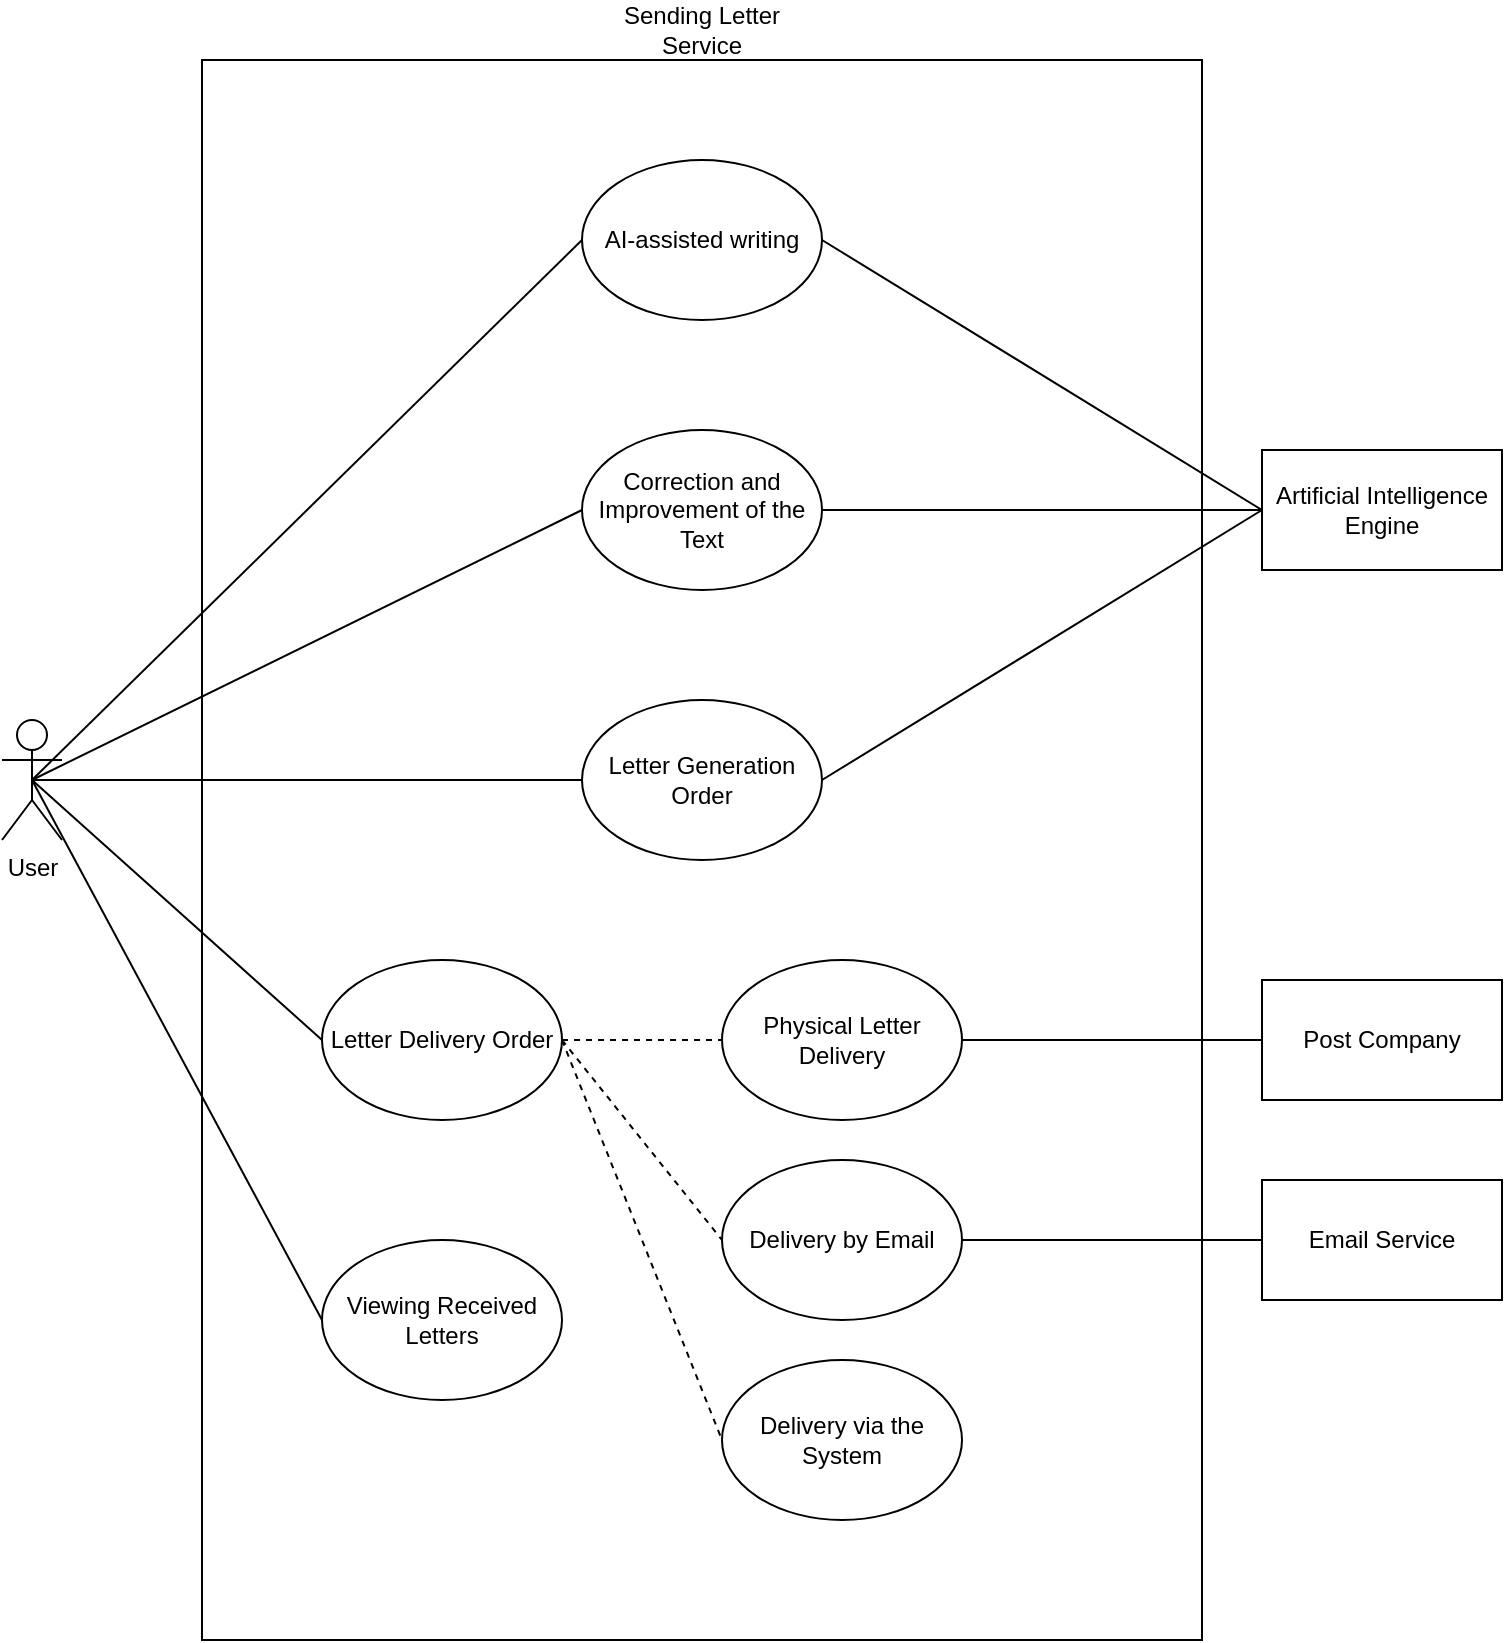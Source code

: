 <mxfile version="20.7.4" type="github">
  <diagram id="Gh4KYQRpGS0ShrS6wAJs" name="Page-1">
    <mxGraphModel dx="1434" dy="757" grid="1" gridSize="10" guides="1" tooltips="1" connect="1" arrows="1" fold="1" page="1" pageScale="1" pageWidth="850" pageHeight="1100" math="0" shadow="0">
      <root>
        <mxCell id="0" />
        <mxCell id="1" parent="0" />
        <mxCell id="Uh_hPH-2-CJDBmY7lY9N-1" value="" style="rounded=0;whiteSpace=wrap;html=1;" parent="1" vertex="1">
          <mxGeometry x="150" y="60" width="500" height="790" as="geometry" />
        </mxCell>
        <mxCell id="Uh_hPH-2-CJDBmY7lY9N-2" value="Sending Letter Service" style="text;html=1;strokeColor=none;fillColor=none;align=center;verticalAlign=middle;whiteSpace=wrap;rounded=0;" parent="1" vertex="1">
          <mxGeometry x="350" y="30" width="100" height="30" as="geometry" />
        </mxCell>
        <mxCell id="OAqEaUXjY_Pyxq6nJyNz-2" style="rounded=0;orthogonalLoop=1;jettySize=auto;html=1;entryX=0;entryY=0.5;entryDx=0;entryDy=0;endArrow=none;endFill=0;exitX=0.5;exitY=0.5;exitDx=0;exitDy=0;exitPerimeter=0;" edge="1" parent="1" source="Uh_hPH-2-CJDBmY7lY9N-3" target="OAqEaUXjY_Pyxq6nJyNz-1">
          <mxGeometry relative="1" as="geometry" />
        </mxCell>
        <mxCell id="OAqEaUXjY_Pyxq6nJyNz-7" style="edgeStyle=none;rounded=0;orthogonalLoop=1;jettySize=auto;html=1;exitX=0.5;exitY=0.5;exitDx=0;exitDy=0;exitPerimeter=0;entryX=0;entryY=0.5;entryDx=0;entryDy=0;endArrow=none;endFill=0;" edge="1" parent="1" source="Uh_hPH-2-CJDBmY7lY9N-3" target="OAqEaUXjY_Pyxq6nJyNz-6">
          <mxGeometry relative="1" as="geometry" />
        </mxCell>
        <mxCell id="Uh_hPH-2-CJDBmY7lY9N-3" value="User" style="shape=umlActor;verticalLabelPosition=bottom;verticalAlign=top;html=1;outlineConnect=0;" parent="1" vertex="1">
          <mxGeometry x="50" y="390" width="30" height="60" as="geometry" />
        </mxCell>
        <mxCell id="Uh_hPH-2-CJDBmY7lY9N-4" value="Artificial Intelligence Engine" style="rounded=0;whiteSpace=wrap;html=1;" parent="1" vertex="1">
          <mxGeometry x="680" y="255" width="120" height="60" as="geometry" />
        </mxCell>
        <mxCell id="Uh_hPH-2-CJDBmY7lY9N-5" value="Letter Generation Order" style="ellipse;whiteSpace=wrap;html=1;" parent="1" vertex="1">
          <mxGeometry x="340" y="380" width="120" height="80" as="geometry" />
        </mxCell>
        <mxCell id="Uh_hPH-2-CJDBmY7lY9N-6" value="AI-assisted writing" style="ellipse;whiteSpace=wrap;html=1;" parent="1" vertex="1">
          <mxGeometry x="340" y="110" width="120" height="80" as="geometry" />
        </mxCell>
        <mxCell id="Uh_hPH-2-CJDBmY7lY9N-7" value="Correction and Improvement of the Text" style="ellipse;whiteSpace=wrap;html=1;" parent="1" vertex="1">
          <mxGeometry x="340" y="245" width="120" height="80" as="geometry" />
        </mxCell>
        <mxCell id="Uh_hPH-2-CJDBmY7lY9N-8" value="" style="endArrow=none;html=1;rounded=0;exitX=0.5;exitY=0.5;exitDx=0;exitDy=0;exitPerimeter=0;entryX=0;entryY=0.5;entryDx=0;entryDy=0;" parent="1" source="Uh_hPH-2-CJDBmY7lY9N-3" target="Uh_hPH-2-CJDBmY7lY9N-6" edge="1">
          <mxGeometry width="50" height="50" relative="1" as="geometry">
            <mxPoint x="440" y="250" as="sourcePoint" />
            <mxPoint x="490" y="200" as="targetPoint" />
          </mxGeometry>
        </mxCell>
        <mxCell id="Uh_hPH-2-CJDBmY7lY9N-9" value="" style="endArrow=none;html=1;rounded=0;entryX=0;entryY=0.5;entryDx=0;entryDy=0;exitX=0.5;exitY=0.5;exitDx=0;exitDy=0;exitPerimeter=0;" parent="1" source="Uh_hPH-2-CJDBmY7lY9N-3" target="Uh_hPH-2-CJDBmY7lY9N-7" edge="1">
          <mxGeometry width="50" height="50" relative="1" as="geometry">
            <mxPoint x="440" y="250" as="sourcePoint" />
            <mxPoint x="490" y="200" as="targetPoint" />
          </mxGeometry>
        </mxCell>
        <mxCell id="Uh_hPH-2-CJDBmY7lY9N-10" value="" style="endArrow=none;html=1;rounded=0;entryX=0;entryY=0.5;entryDx=0;entryDy=0;exitX=0.5;exitY=0.5;exitDx=0;exitDy=0;exitPerimeter=0;" parent="1" source="Uh_hPH-2-CJDBmY7lY9N-3" target="Uh_hPH-2-CJDBmY7lY9N-5" edge="1">
          <mxGeometry width="50" height="50" relative="1" as="geometry">
            <mxPoint x="440" y="250" as="sourcePoint" />
            <mxPoint x="490" y="200" as="targetPoint" />
          </mxGeometry>
        </mxCell>
        <mxCell id="Uh_hPH-2-CJDBmY7lY9N-12" value="" style="endArrow=none;html=1;rounded=0;entryX=0;entryY=0.5;entryDx=0;entryDy=0;exitX=1;exitY=0.5;exitDx=0;exitDy=0;" parent="1" source="Uh_hPH-2-CJDBmY7lY9N-6" target="Uh_hPH-2-CJDBmY7lY9N-4" edge="1">
          <mxGeometry width="50" height="50" relative="1" as="geometry">
            <mxPoint x="457.96" y="158" as="sourcePoint" />
            <mxPoint x="690" y="275" as="targetPoint" />
          </mxGeometry>
        </mxCell>
        <mxCell id="Uh_hPH-2-CJDBmY7lY9N-13" value="" style="endArrow=none;html=1;rounded=0;entryX=0;entryY=0.5;entryDx=0;entryDy=0;exitX=1;exitY=0.5;exitDx=0;exitDy=0;" parent="1" source="Uh_hPH-2-CJDBmY7lY9N-7" target="Uh_hPH-2-CJDBmY7lY9N-4" edge="1">
          <mxGeometry width="50" height="50" relative="1" as="geometry">
            <mxPoint x="467.96" y="168" as="sourcePoint" />
            <mxPoint x="700" y="285" as="targetPoint" />
          </mxGeometry>
        </mxCell>
        <mxCell id="Uh_hPH-2-CJDBmY7lY9N-14" value="" style="endArrow=none;html=1;rounded=0;exitX=1;exitY=0.5;exitDx=0;exitDy=0;entryX=0;entryY=0.5;entryDx=0;entryDy=0;" parent="1" source="Uh_hPH-2-CJDBmY7lY9N-5" target="Uh_hPH-2-CJDBmY7lY9N-4" edge="1">
          <mxGeometry width="50" height="50" relative="1" as="geometry">
            <mxPoint x="440" y="250" as="sourcePoint" />
            <mxPoint x="490" y="210" as="targetPoint" />
          </mxGeometry>
        </mxCell>
        <mxCell id="OAqEaUXjY_Pyxq6nJyNz-8" style="edgeStyle=none;rounded=0;orthogonalLoop=1;jettySize=auto;html=1;endArrow=none;endFill=0;dashed=1;" edge="1" parent="1" source="OAqEaUXjY_Pyxq6nJyNz-1" target="OAqEaUXjY_Pyxq6nJyNz-3">
          <mxGeometry relative="1" as="geometry" />
        </mxCell>
        <mxCell id="OAqEaUXjY_Pyxq6nJyNz-9" style="edgeStyle=none;rounded=0;orthogonalLoop=1;jettySize=auto;html=1;entryX=0;entryY=0.5;entryDx=0;entryDy=0;dashed=1;endArrow=none;endFill=0;exitX=1;exitY=0.5;exitDx=0;exitDy=0;" edge="1" parent="1" source="OAqEaUXjY_Pyxq6nJyNz-1" target="OAqEaUXjY_Pyxq6nJyNz-4">
          <mxGeometry relative="1" as="geometry" />
        </mxCell>
        <mxCell id="OAqEaUXjY_Pyxq6nJyNz-10" style="edgeStyle=none;rounded=0;orthogonalLoop=1;jettySize=auto;html=1;entryX=0;entryY=0.5;entryDx=0;entryDy=0;dashed=1;endArrow=none;endFill=0;exitX=1;exitY=0.5;exitDx=0;exitDy=0;" edge="1" parent="1" source="OAqEaUXjY_Pyxq6nJyNz-1" target="OAqEaUXjY_Pyxq6nJyNz-5">
          <mxGeometry relative="1" as="geometry" />
        </mxCell>
        <mxCell id="OAqEaUXjY_Pyxq6nJyNz-1" value="Letter Delivery Order" style="ellipse;whiteSpace=wrap;html=1;" vertex="1" parent="1">
          <mxGeometry x="210" y="510" width="120" height="80" as="geometry" />
        </mxCell>
        <mxCell id="OAqEaUXjY_Pyxq6nJyNz-3" value="Physical Letter Delivery" style="ellipse;whiteSpace=wrap;html=1;" vertex="1" parent="1">
          <mxGeometry x="410" y="510" width="120" height="80" as="geometry" />
        </mxCell>
        <mxCell id="OAqEaUXjY_Pyxq6nJyNz-4" value="Delivery by Email" style="ellipse;whiteSpace=wrap;html=1;" vertex="1" parent="1">
          <mxGeometry x="410" y="610" width="120" height="80" as="geometry" />
        </mxCell>
        <mxCell id="OAqEaUXjY_Pyxq6nJyNz-5" value="Delivery via the System" style="ellipse;whiteSpace=wrap;html=1;" vertex="1" parent="1">
          <mxGeometry x="410" y="710" width="120" height="80" as="geometry" />
        </mxCell>
        <mxCell id="OAqEaUXjY_Pyxq6nJyNz-6" value="Viewing Received Letters" style="ellipse;whiteSpace=wrap;html=1;" vertex="1" parent="1">
          <mxGeometry x="210" y="650" width="120" height="80" as="geometry" />
        </mxCell>
        <mxCell id="OAqEaUXjY_Pyxq6nJyNz-13" style="edgeStyle=none;rounded=0;orthogonalLoop=1;jettySize=auto;html=1;endArrow=none;endFill=0;" edge="1" parent="1" source="OAqEaUXjY_Pyxq6nJyNz-11" target="OAqEaUXjY_Pyxq6nJyNz-3">
          <mxGeometry relative="1" as="geometry" />
        </mxCell>
        <mxCell id="OAqEaUXjY_Pyxq6nJyNz-11" value="Post Company" style="rounded=0;whiteSpace=wrap;html=1;" vertex="1" parent="1">
          <mxGeometry x="680" y="520" width="120" height="60" as="geometry" />
        </mxCell>
        <mxCell id="OAqEaUXjY_Pyxq6nJyNz-14" style="edgeStyle=none;rounded=0;orthogonalLoop=1;jettySize=auto;html=1;entryX=1;entryY=0.5;entryDx=0;entryDy=0;endArrow=none;endFill=0;" edge="1" parent="1" source="OAqEaUXjY_Pyxq6nJyNz-12" target="OAqEaUXjY_Pyxq6nJyNz-4">
          <mxGeometry relative="1" as="geometry" />
        </mxCell>
        <mxCell id="OAqEaUXjY_Pyxq6nJyNz-12" value="Email Service" style="rounded=0;whiteSpace=wrap;html=1;" vertex="1" parent="1">
          <mxGeometry x="680" y="620" width="120" height="60" as="geometry" />
        </mxCell>
      </root>
    </mxGraphModel>
  </diagram>
</mxfile>
